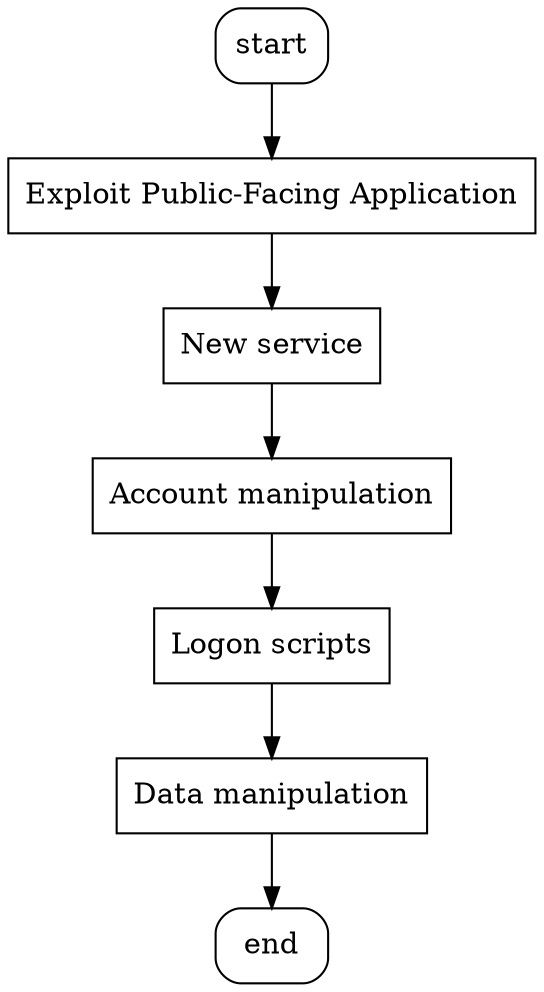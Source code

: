 digraph more158 {
	// nodes
	1[label="start",shape=box,style=rounded];
	2[label="Exploit Public-Facing Application",shape=box];
		//P1//
	3[label="New service",shape=box];
		//P2;S1
		//P1=>P2//
	4[label="Account manipulation",shape=box];
		//P3;U1
		//P2=>P3//
	5[label="Logon scripts",shape=box];
		//P4;F1
		//P3=>P4//
	6[label="Data manipulation",shape=box];
		//P5;F2
		//P4=>P5;P5->F2//
	7[label="end",shape=box,style=rounded];

	// edges
	1->2->3->4->5->6->7
}
